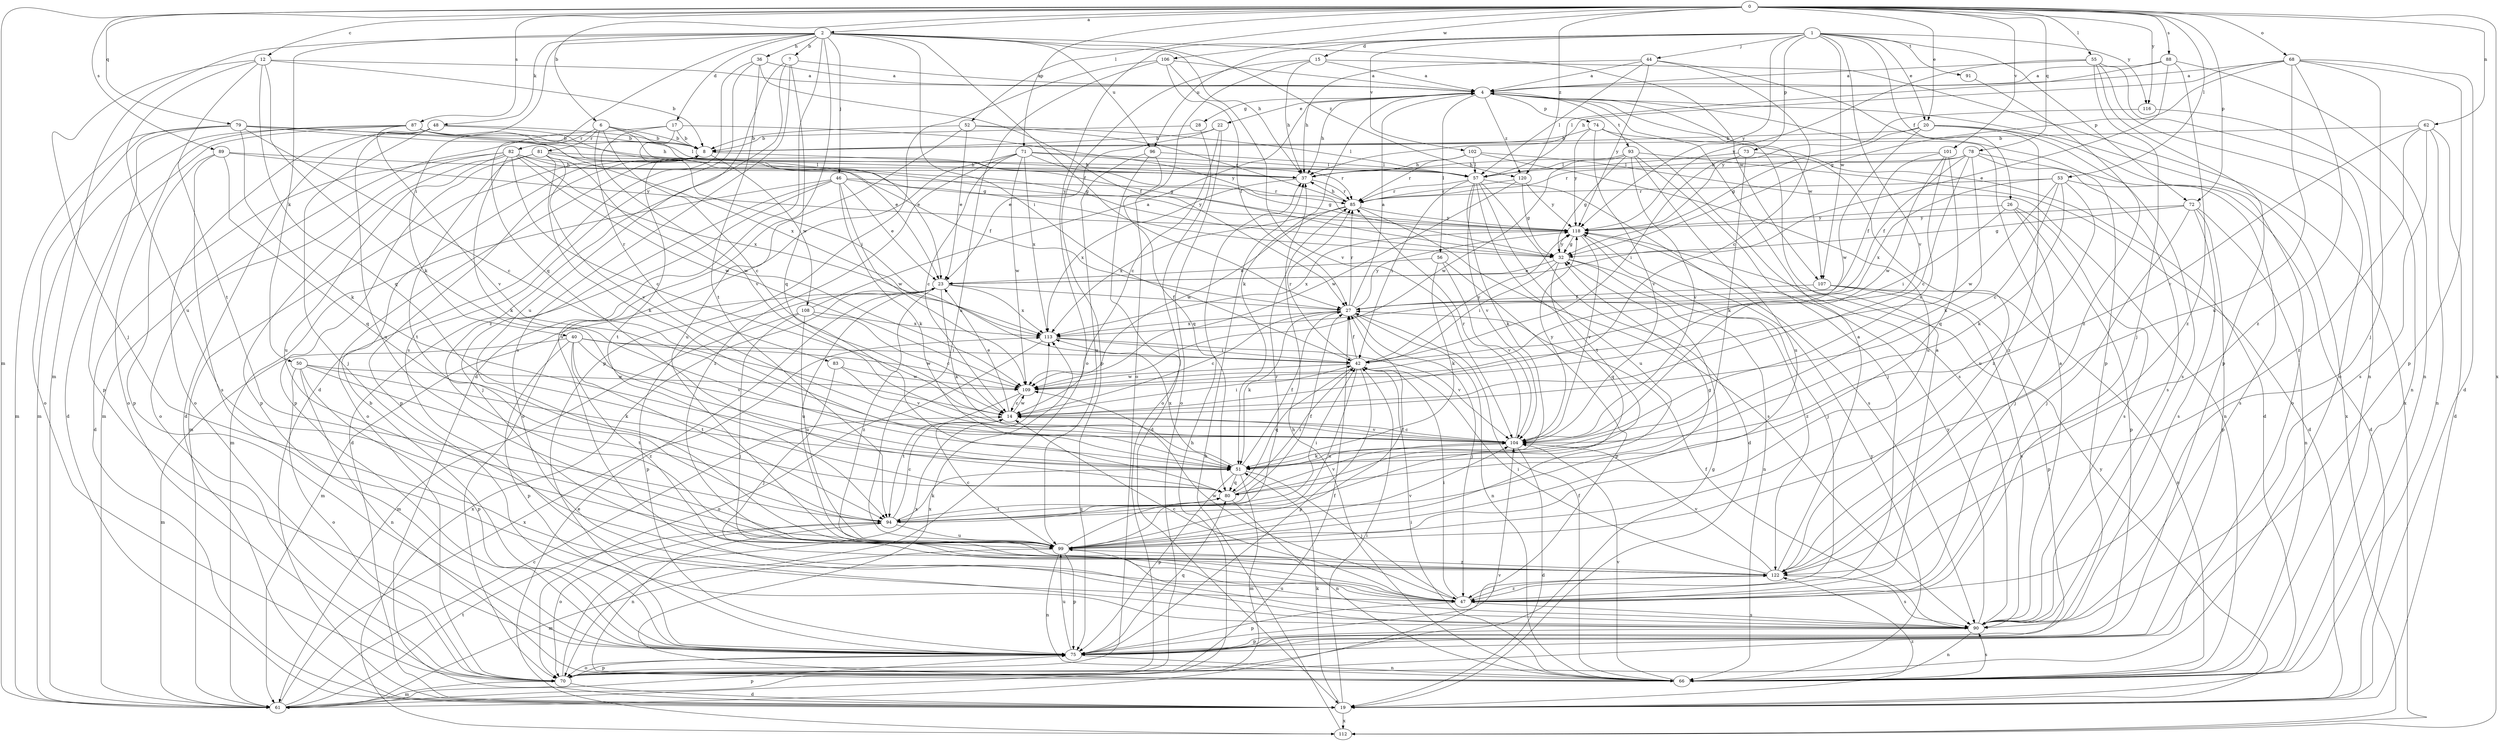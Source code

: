 strict digraph  {
0;
1;
2;
4;
6;
7;
8;
12;
14;
15;
17;
19;
20;
22;
23;
26;
27;
28;
32;
36;
37;
40;
42;
44;
46;
47;
48;
50;
51;
52;
53;
55;
56;
57;
61;
62;
66;
68;
70;
71;
72;
73;
74;
75;
78;
79;
80;
81;
82;
83;
85;
87;
88;
89;
90;
91;
93;
94;
96;
99;
101;
102;
104;
106;
107;
108;
109;
112;
113;
116;
118;
120;
122;
0 -> 2  [label=a];
0 -> 6  [label=b];
0 -> 12  [label=c];
0 -> 20  [label=e];
0 -> 52  [label=l];
0 -> 53  [label=l];
0 -> 55  [label=l];
0 -> 61  [label=m];
0 -> 62  [label=n];
0 -> 68  [label=o];
0 -> 71  [label=p];
0 -> 72  [label=p];
0 -> 78  [label=q];
0 -> 79  [label=q];
0 -> 87  [label=s];
0 -> 88  [label=s];
0 -> 89  [label=s];
0 -> 101  [label=v];
0 -> 106  [label=w];
0 -> 112  [label=x];
0 -> 116  [label=y];
0 -> 120  [label=z];
1 -> 15  [label=d];
1 -> 20  [label=e];
1 -> 26  [label=f];
1 -> 44  [label=j];
1 -> 70  [label=o];
1 -> 72  [label=p];
1 -> 73  [label=p];
1 -> 91  [label=t];
1 -> 96  [label=u];
1 -> 102  [label=v];
1 -> 104  [label=v];
1 -> 107  [label=w];
1 -> 116  [label=y];
1 -> 118  [label=y];
2 -> 7  [label=b];
2 -> 17  [label=d];
2 -> 19  [label=d];
2 -> 27  [label=f];
2 -> 36  [label=h];
2 -> 37  [label=h];
2 -> 40  [label=i];
2 -> 42  [label=i];
2 -> 46  [label=j];
2 -> 48  [label=k];
2 -> 50  [label=k];
2 -> 61  [label=m];
2 -> 80  [label=q];
2 -> 90  [label=s];
2 -> 96  [label=u];
2 -> 107  [label=w];
2 -> 120  [label=z];
4 -> 22  [label=e];
4 -> 28  [label=g];
4 -> 37  [label=h];
4 -> 51  [label=k];
4 -> 56  [label=l];
4 -> 74  [label=p];
4 -> 93  [label=t];
4 -> 107  [label=w];
4 -> 112  [label=x];
4 -> 120  [label=z];
6 -> 8  [label=b];
6 -> 14  [label=c];
6 -> 23  [label=e];
6 -> 32  [label=g];
6 -> 81  [label=r];
6 -> 82  [label=r];
6 -> 83  [label=r];
7 -> 4  [label=a];
7 -> 80  [label=q];
7 -> 90  [label=s];
7 -> 99  [label=u];
7 -> 122  [label=z];
8 -> 37  [label=h];
8 -> 61  [label=m];
8 -> 70  [label=o];
8 -> 75  [label=p];
8 -> 94  [label=t];
8 -> 108  [label=w];
12 -> 4  [label=a];
12 -> 8  [label=b];
12 -> 47  [label=j];
12 -> 51  [label=k];
12 -> 80  [label=q];
12 -> 94  [label=t];
12 -> 99  [label=u];
14 -> 23  [label=e];
14 -> 42  [label=i];
14 -> 104  [label=v];
14 -> 109  [label=w];
15 -> 4  [label=a];
15 -> 37  [label=h];
15 -> 70  [label=o];
15 -> 75  [label=p];
15 -> 112  [label=x];
17 -> 8  [label=b];
17 -> 42  [label=i];
17 -> 61  [label=m];
17 -> 104  [label=v];
17 -> 118  [label=y];
19 -> 42  [label=i];
19 -> 51  [label=k];
19 -> 112  [label=x];
19 -> 118  [label=y];
19 -> 122  [label=z];
20 -> 8  [label=b];
20 -> 32  [label=g];
20 -> 70  [label=o];
20 -> 90  [label=s];
20 -> 109  [label=w];
20 -> 122  [label=z];
22 -> 8  [label=b];
22 -> 14  [label=c];
22 -> 23  [label=e];
22 -> 70  [label=o];
23 -> 27  [label=f];
23 -> 51  [label=k];
23 -> 61  [label=m];
23 -> 75  [label=p];
23 -> 99  [label=u];
23 -> 112  [label=x];
23 -> 113  [label=x];
23 -> 122  [label=z];
26 -> 42  [label=i];
26 -> 47  [label=j];
26 -> 75  [label=p];
26 -> 90  [label=s];
26 -> 118  [label=y];
27 -> 4  [label=a];
27 -> 14  [label=c];
27 -> 47  [label=j];
27 -> 51  [label=k];
27 -> 66  [label=n];
27 -> 85  [label=r];
27 -> 113  [label=x];
27 -> 118  [label=y];
28 -> 8  [label=b];
28 -> 70  [label=o];
32 -> 23  [label=e];
32 -> 42  [label=i];
32 -> 66  [label=n];
32 -> 80  [label=q];
32 -> 118  [label=y];
32 -> 122  [label=z];
36 -> 4  [label=a];
36 -> 19  [label=d];
36 -> 27  [label=f];
36 -> 90  [label=s];
36 -> 94  [label=t];
37 -> 85  [label=r];
37 -> 113  [label=x];
40 -> 42  [label=i];
40 -> 61  [label=m];
40 -> 75  [label=p];
40 -> 94  [label=t];
40 -> 104  [label=v];
40 -> 109  [label=w];
40 -> 122  [label=z];
42 -> 27  [label=f];
42 -> 75  [label=p];
42 -> 80  [label=q];
42 -> 85  [label=r];
42 -> 99  [label=u];
42 -> 109  [label=w];
42 -> 118  [label=y];
44 -> 4  [label=a];
44 -> 14  [label=c];
44 -> 37  [label=h];
44 -> 57  [label=l];
44 -> 75  [label=p];
44 -> 118  [label=y];
46 -> 19  [label=d];
46 -> 23  [label=e];
46 -> 47  [label=j];
46 -> 51  [label=k];
46 -> 61  [label=m];
46 -> 85  [label=r];
46 -> 109  [label=w];
46 -> 118  [label=y];
47 -> 4  [label=a];
47 -> 14  [label=c];
47 -> 42  [label=i];
47 -> 75  [label=p];
47 -> 90  [label=s];
47 -> 109  [label=w];
47 -> 122  [label=z];
48 -> 8  [label=b];
48 -> 19  [label=d];
48 -> 23  [label=e];
48 -> 47  [label=j];
48 -> 70  [label=o];
48 -> 99  [label=u];
50 -> 51  [label=k];
50 -> 66  [label=n];
50 -> 70  [label=o];
50 -> 75  [label=p];
50 -> 94  [label=t];
50 -> 109  [label=w];
51 -> 27  [label=f];
51 -> 47  [label=j];
51 -> 61  [label=m];
51 -> 75  [label=p];
51 -> 80  [label=q];
51 -> 113  [label=x];
52 -> 8  [label=b];
52 -> 23  [label=e];
52 -> 57  [label=l];
52 -> 85  [label=r];
52 -> 99  [label=u];
53 -> 14  [label=c];
53 -> 51  [label=k];
53 -> 85  [label=r];
53 -> 90  [label=s];
53 -> 99  [label=u];
53 -> 109  [label=w];
53 -> 113  [label=x];
55 -> 4  [label=a];
55 -> 47  [label=j];
55 -> 66  [label=n];
55 -> 70  [label=o];
55 -> 75  [label=p];
55 -> 118  [label=y];
56 -> 23  [label=e];
56 -> 51  [label=k];
56 -> 75  [label=p];
56 -> 104  [label=v];
57 -> 19  [label=d];
57 -> 42  [label=i];
57 -> 51  [label=k];
57 -> 85  [label=r];
57 -> 90  [label=s];
57 -> 94  [label=t];
57 -> 99  [label=u];
57 -> 104  [label=v];
61 -> 14  [label=c];
61 -> 37  [label=h];
61 -> 75  [label=p];
61 -> 94  [label=t];
61 -> 104  [label=v];
61 -> 113  [label=x];
62 -> 8  [label=b];
62 -> 19  [label=d];
62 -> 66  [label=n];
62 -> 90  [label=s];
62 -> 104  [label=v];
62 -> 122  [label=z];
66 -> 27  [label=f];
66 -> 37  [label=h];
66 -> 42  [label=i];
66 -> 90  [label=s];
66 -> 104  [label=v];
66 -> 113  [label=x];
66 -> 118  [label=y];
68 -> 4  [label=a];
68 -> 19  [label=d];
68 -> 32  [label=g];
68 -> 37  [label=h];
68 -> 47  [label=j];
68 -> 75  [label=p];
68 -> 99  [label=u];
68 -> 122  [label=z];
70 -> 19  [label=d];
70 -> 27  [label=f];
70 -> 32  [label=g];
70 -> 61  [label=m];
70 -> 75  [label=p];
70 -> 113  [label=x];
71 -> 14  [label=c];
71 -> 32  [label=g];
71 -> 57  [label=l];
71 -> 70  [label=o];
71 -> 85  [label=r];
71 -> 109  [label=w];
71 -> 113  [label=x];
71 -> 122  [label=z];
72 -> 32  [label=g];
72 -> 47  [label=j];
72 -> 66  [label=n];
72 -> 75  [label=p];
72 -> 90  [label=s];
72 -> 118  [label=y];
73 -> 42  [label=i];
73 -> 51  [label=k];
73 -> 57  [label=l];
73 -> 122  [label=z];
74 -> 8  [label=b];
74 -> 19  [label=d];
74 -> 90  [label=s];
74 -> 104  [label=v];
74 -> 118  [label=y];
75 -> 8  [label=b];
75 -> 66  [label=n];
75 -> 70  [label=o];
75 -> 80  [label=q];
75 -> 99  [label=u];
78 -> 14  [label=c];
78 -> 19  [label=d];
78 -> 27  [label=f];
78 -> 37  [label=h];
78 -> 51  [label=k];
78 -> 85  [label=r];
78 -> 90  [label=s];
79 -> 8  [label=b];
79 -> 14  [label=c];
79 -> 32  [label=g];
79 -> 37  [label=h];
79 -> 51  [label=k];
79 -> 61  [label=m];
79 -> 70  [label=o];
79 -> 75  [label=p];
80 -> 42  [label=i];
80 -> 66  [label=n];
80 -> 94  [label=t];
80 -> 104  [label=v];
81 -> 37  [label=h];
81 -> 51  [label=k];
81 -> 75  [label=p];
81 -> 94  [label=t];
81 -> 104  [label=v];
81 -> 109  [label=w];
81 -> 118  [label=y];
82 -> 14  [label=c];
82 -> 19  [label=d];
82 -> 27  [label=f];
82 -> 51  [label=k];
82 -> 57  [label=l];
82 -> 70  [label=o];
82 -> 75  [label=p];
82 -> 99  [label=u];
82 -> 109  [label=w];
82 -> 113  [label=x];
83 -> 47  [label=j];
83 -> 104  [label=v];
83 -> 109  [label=w];
85 -> 37  [label=h];
85 -> 90  [label=s];
85 -> 109  [label=w];
85 -> 113  [label=x];
85 -> 118  [label=y];
87 -> 8  [label=b];
87 -> 19  [label=d];
87 -> 32  [label=g];
87 -> 57  [label=l];
87 -> 61  [label=m];
87 -> 70  [label=o];
87 -> 104  [label=v];
87 -> 113  [label=x];
88 -> 4  [label=a];
88 -> 23  [label=e];
88 -> 57  [label=l];
88 -> 66  [label=n];
88 -> 122  [label=z];
89 -> 37  [label=h];
89 -> 75  [label=p];
89 -> 80  [label=q];
89 -> 90  [label=s];
89 -> 118  [label=y];
90 -> 4  [label=a];
90 -> 27  [label=f];
90 -> 66  [label=n];
90 -> 75  [label=p];
90 -> 99  [label=u];
90 -> 118  [label=y];
91 -> 122  [label=z];
93 -> 19  [label=d];
93 -> 32  [label=g];
93 -> 47  [label=j];
93 -> 57  [label=l];
93 -> 99  [label=u];
93 -> 104  [label=v];
93 -> 109  [label=w];
94 -> 14  [label=c];
94 -> 27  [label=f];
94 -> 32  [label=g];
94 -> 42  [label=i];
94 -> 51  [label=k];
94 -> 66  [label=n];
94 -> 70  [label=o];
94 -> 80  [label=q];
94 -> 99  [label=u];
96 -> 19  [label=d];
96 -> 57  [label=l];
96 -> 80  [label=q];
96 -> 99  [label=u];
99 -> 14  [label=c];
99 -> 27  [label=f];
99 -> 61  [label=m];
99 -> 66  [label=n];
99 -> 75  [label=p];
99 -> 85  [label=r];
99 -> 104  [label=v];
99 -> 122  [label=z];
101 -> 27  [label=f];
101 -> 37  [label=h];
101 -> 80  [label=q];
101 -> 104  [label=v];
101 -> 109  [label=w];
102 -> 37  [label=h];
102 -> 57  [label=l];
102 -> 66  [label=n];
102 -> 85  [label=r];
102 -> 99  [label=u];
104 -> 14  [label=c];
104 -> 19  [label=d];
104 -> 51  [label=k];
104 -> 85  [label=r];
104 -> 118  [label=y];
106 -> 4  [label=a];
106 -> 27  [label=f];
106 -> 75  [label=p];
106 -> 99  [label=u];
106 -> 104  [label=v];
107 -> 27  [label=f];
107 -> 66  [label=n];
107 -> 75  [label=p];
107 -> 90  [label=s];
108 -> 4  [label=a];
108 -> 14  [label=c];
108 -> 47  [label=j];
108 -> 61  [label=m];
108 -> 99  [label=u];
108 -> 113  [label=x];
109 -> 14  [label=c];
109 -> 94  [label=t];
112 -> 23  [label=e];
112 -> 37  [label=h];
113 -> 42  [label=i];
113 -> 70  [label=o];
113 -> 104  [label=v];
116 -> 66  [label=n];
116 -> 118  [label=y];
118 -> 32  [label=g];
118 -> 47  [label=j];
118 -> 104  [label=v];
118 -> 113  [label=x];
120 -> 32  [label=g];
120 -> 85  [label=r];
120 -> 109  [label=w];
120 -> 118  [label=y];
122 -> 4  [label=a];
122 -> 42  [label=i];
122 -> 47  [label=j];
122 -> 90  [label=s];
122 -> 104  [label=v];
}
